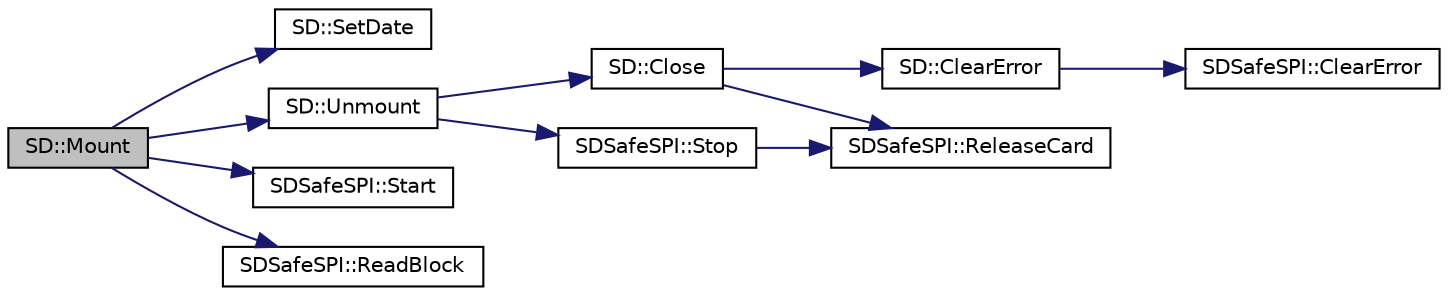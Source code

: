 digraph "SD::Mount"
{
  edge [fontname="Helvetica",fontsize="10",labelfontname="Helvetica",labelfontsize="10"];
  node [fontname="Helvetica",fontsize="10",shape=record];
  rankdir="LR";
  Node1 [label="SD::Mount",height=0.2,width=0.4,color="black", fillcolor="grey75", style="filled" fontcolor="black"];
  Node1 -> Node2 [color="midnightblue",fontsize="10",style="solid",fontname="Helvetica"];
  Node2 [label="SD::SetDate",height=0.2,width=0.4,color="black", fillcolor="white", style="filled",URL="$classSD.html#aa6130fff93821ca8d500a280251647a4",tooltip="Set the current date and time for file creation and last modified. "];
  Node1 -> Node3 [color="midnightblue",fontsize="10",style="solid",fontname="Helvetica"];
  Node3 [label="SD::Unmount",height=0.2,width=0.4,color="black", fillcolor="white", style="filled",URL="$classSD.html#a717ad876e006c17056c6e8dda6a75bb8",tooltip="Closes any open files, and unmounts the SD card. "];
  Node3 -> Node4 [color="midnightblue",fontsize="10",style="solid",fontname="Helvetica"];
  Node4 [label="SD::Close",height=0.2,width=0.4,color="black", fillcolor="white", style="filled",URL="$classSD.html#a3565db73bb04735026ed9ce454eb52eb",tooltip="Flush and close the currently open file if any. "];
  Node4 -> Node5 [color="midnightblue",fontsize="10",style="solid",fontname="Helvetica"];
  Node5 [label="SD::ClearError",height=0.2,width=0.4,color="black", fillcolor="white", style="filled",URL="$classSD.html#ae3d681225cee64a2c7c1722f1cd9b23a",tooltip="Resets the error flag to kNoError. "];
  Node5 -> Node6 [color="midnightblue",fontsize="10",style="solid",fontname="Helvetica"];
  Node6 [label="SDSafeSPI::ClearError",height=0.2,width=0.4,color="black", fillcolor="white", style="filled",URL="$classSDSafeSPI.html#a4608c282f5225c559fa836d9867e6e81",tooltip="Resets the error flag to kNoError. "];
  Node4 -> Node7 [color="midnightblue",fontsize="10",style="solid",fontname="Helvetica"];
  Node7 [label="SDSafeSPI::ReleaseCard",height=0.2,width=0.4,color="black", fillcolor="white", style="filled",URL="$classSDSafeSPI.html#ae74174a2ead99e536e2942feb9019b76",tooltip="Release the SPI bus and allow other devices to use it. "];
  Node3 -> Node8 [color="midnightblue",fontsize="10",style="solid",fontname="Helvetica"];
  Node8 [label="SDSafeSPI::Stop",height=0.2,width=0.4,color="black", fillcolor="white", style="filled",URL="$classSDSafeSPI.html#a7273706623ea9f1c6ee0ecb65e1240db",tooltip="Kill the assembly driver cog. "];
  Node8 -> Node7 [color="midnightblue",fontsize="10",style="solid",fontname="Helvetica"];
  Node1 -> Node9 [color="midnightblue",fontsize="10",style="solid",fontname="Helvetica"];
  Node9 [label="SDSafeSPI::Start",height=0.2,width=0.4,color="black", fillcolor="white", style="filled",URL="$classSDSafeSPI.html#a1432adbfa1ebda5805d825fc0eb16993",tooltip="Start a new cog with the SPI driver. "];
  Node1 -> Node10 [color="midnightblue",fontsize="10",style="solid",fontname="Helvetica"];
  Node10 [label="SDSafeSPI::ReadBlock",height=0.2,width=0.4,color="black", fillcolor="white", style="filled",URL="$classSDSafeSPI.html#ae5fdb2d48b2b578050a611e79250090f"];
}

